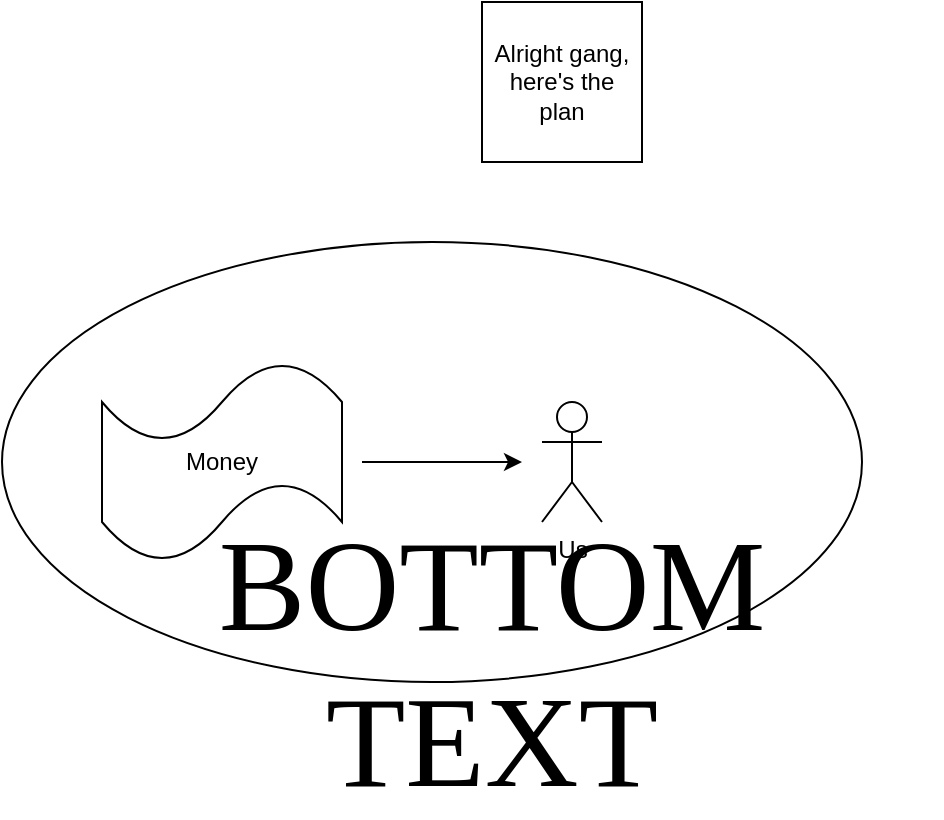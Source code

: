 <mxfile version="13.9.2" type="github">
  <diagram id="QiVoziARZaSNwG7O52th" name="Page-1">
    <mxGraphModel dx="1038" dy="547" grid="1" gridSize="10" guides="1" tooltips="1" connect="1" arrows="1" fold="1" page="1" pageScale="1" pageWidth="850" pageHeight="1100" math="0" shadow="0">
      <root>
        <mxCell id="0" />
        <mxCell id="1" parent="0" />
        <mxCell id="Y4ObP2GYuTZHjgmCxFM4-5" value="" style="ellipse;whiteSpace=wrap;html=1;" parent="1" vertex="1">
          <mxGeometry x="10" y="290" width="430" height="220" as="geometry" />
        </mxCell>
        <mxCell id="Y4ObP2GYuTZHjgmCxFM4-1" value="Us" style="shape=umlActor;verticalLabelPosition=bottom;verticalAlign=top;html=1;outlineConnect=0;" parent="1" vertex="1">
          <mxGeometry x="280" y="370" width="30" height="60" as="geometry" />
        </mxCell>
        <mxCell id="Y4ObP2GYuTZHjgmCxFM4-2" value="Money" style="shape=tape;whiteSpace=wrap;html=1;" parent="1" vertex="1">
          <mxGeometry x="60" y="350" width="120" height="100" as="geometry" />
        </mxCell>
        <mxCell id="Y4ObP2GYuTZHjgmCxFM4-3" value="" style="endArrow=classic;html=1;" parent="1" edge="1">
          <mxGeometry width="50" height="50" relative="1" as="geometry">
            <mxPoint x="190" y="400" as="sourcePoint" />
            <mxPoint x="270" y="400" as="targetPoint" />
          </mxGeometry>
        </mxCell>
        <mxCell id="Y4ObP2GYuTZHjgmCxFM4-4" value="Alright gang, here&#39;s the plan" style="whiteSpace=wrap;html=1;aspect=fixed;" parent="1" vertex="1">
          <mxGeometry x="250" y="170" width="80" height="80" as="geometry" />
        </mxCell>
        <mxCell id="I7VA4HnMsVqTE93xAYAc-1" value="BOTTOM TEXT" style="text;html=1;strokeColor=none;fillColor=none;align=center;verticalAlign=middle;rounded=0;fontFamily=Impact;fontSize=65;labelBorderColor=none;labelBackgroundColor=none;whiteSpace=wrap;" vertex="1" parent="1">
          <mxGeometry x="30" y="430" width="450" height="140" as="geometry" />
        </mxCell>
      </root>
    </mxGraphModel>
  </diagram>
</mxfile>
